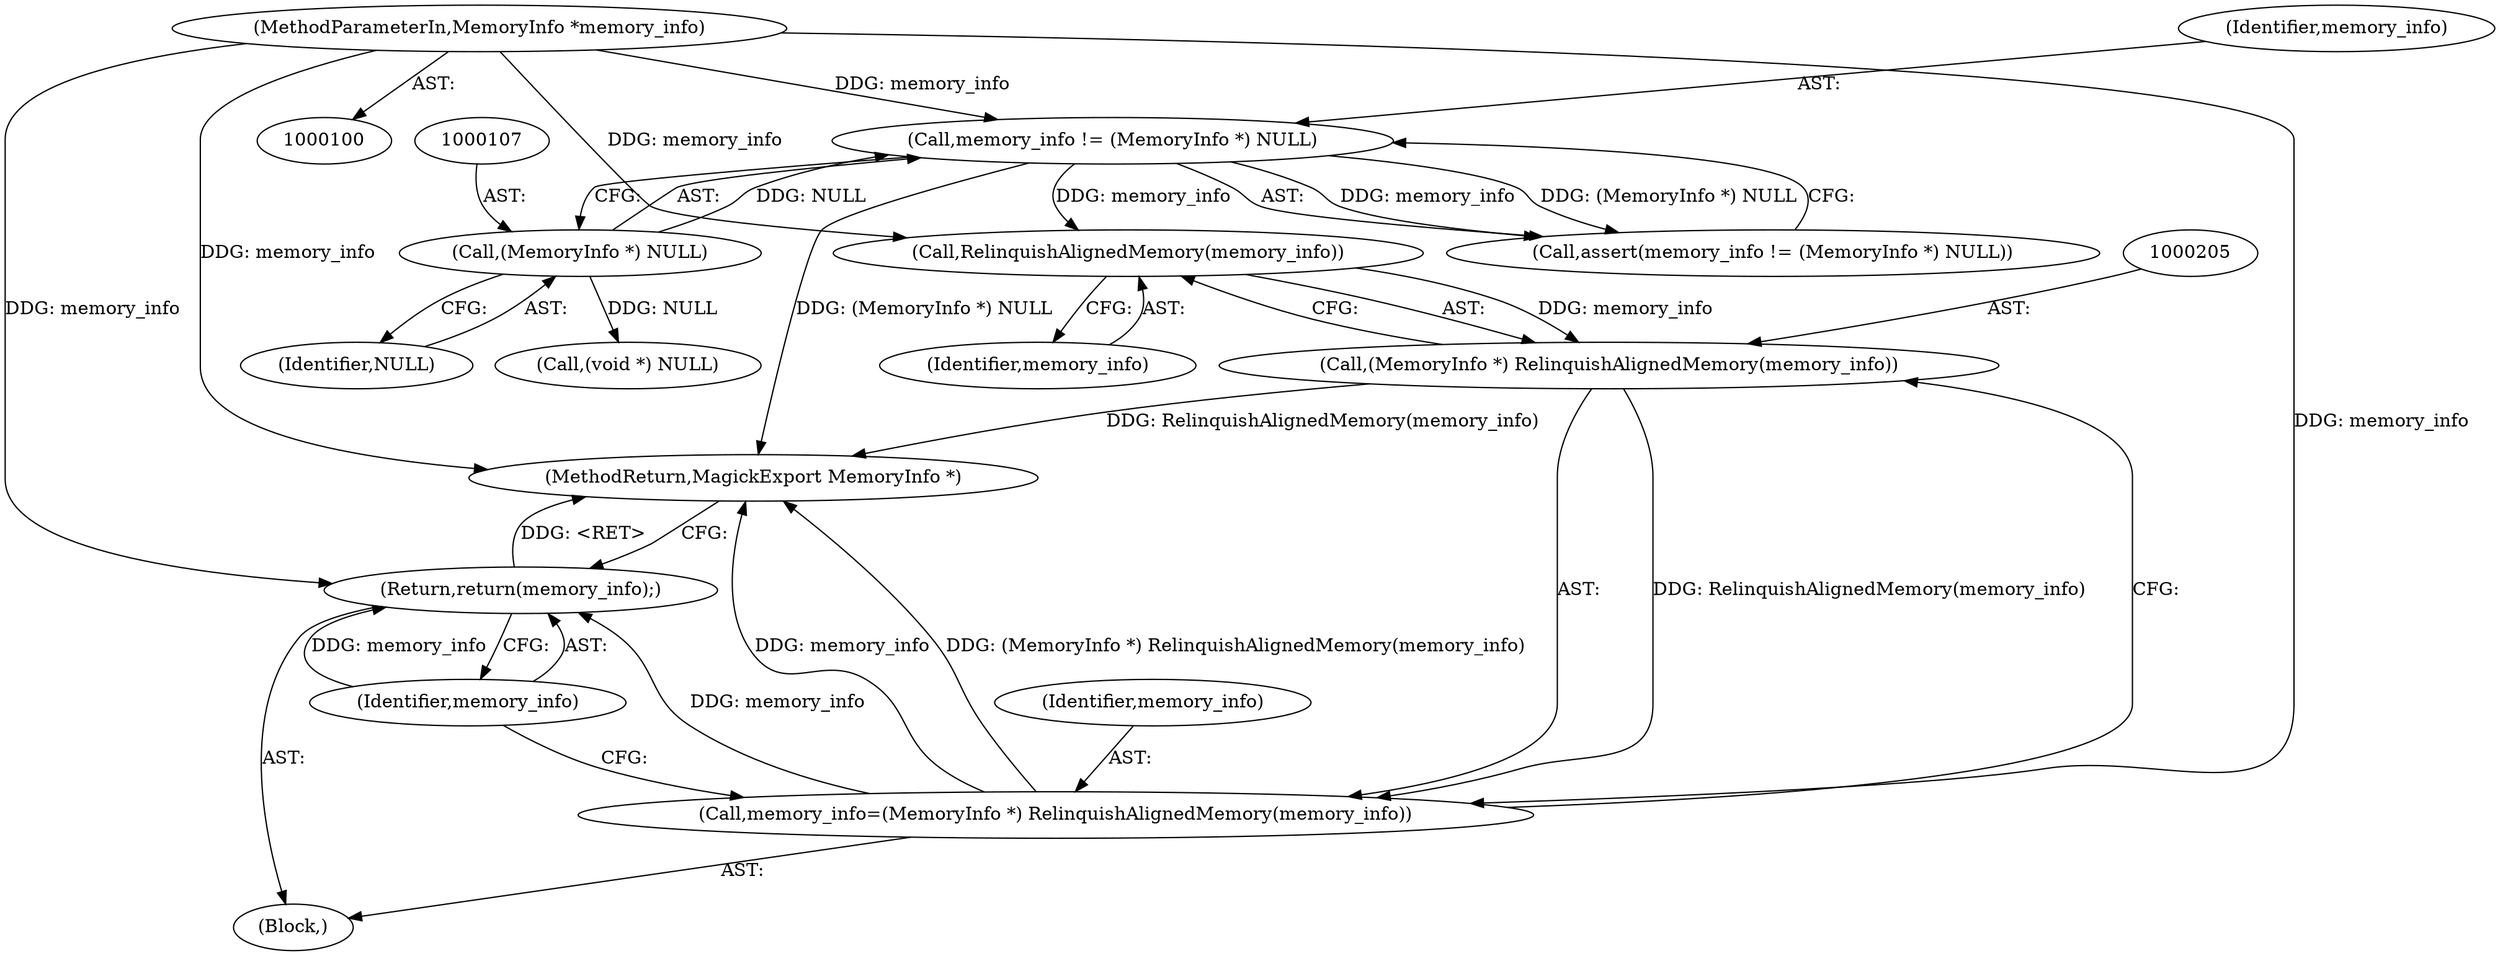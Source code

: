 digraph "0_ImageMagick_0f6fc2d5bf8f500820c3dbcf0d23ee14f2d9f734_0@pointer" {
"1000206" [label="(Call,RelinquishAlignedMemory(memory_info))"];
"1000104" [label="(Call,memory_info != (MemoryInfo *) NULL)"];
"1000101" [label="(MethodParameterIn,MemoryInfo *memory_info)"];
"1000106" [label="(Call,(MemoryInfo *) NULL)"];
"1000204" [label="(Call,(MemoryInfo *) RelinquishAlignedMemory(memory_info))"];
"1000202" [label="(Call,memory_info=(MemoryInfo *) RelinquishAlignedMemory(memory_info))"];
"1000208" [label="(Return,return(memory_info);)"];
"1000102" [label="(Block,)"];
"1000209" [label="(Identifier,memory_info)"];
"1000204" [label="(Call,(MemoryInfo *) RelinquishAlignedMemory(memory_info))"];
"1000207" [label="(Identifier,memory_info)"];
"1000203" [label="(Identifier,memory_info)"];
"1000208" [label="(Return,return(memory_info);)"];
"1000103" [label="(Call,assert(memory_info != (MemoryInfo *) NULL))"];
"1000106" [label="(Call,(MemoryInfo *) NULL)"];
"1000120" [label="(Call,(void *) NULL)"];
"1000105" [label="(Identifier,memory_info)"];
"1000101" [label="(MethodParameterIn,MemoryInfo *memory_info)"];
"1000202" [label="(Call,memory_info=(MemoryInfo *) RelinquishAlignedMemory(memory_info))"];
"1000104" [label="(Call,memory_info != (MemoryInfo *) NULL)"];
"1000206" [label="(Call,RelinquishAlignedMemory(memory_info))"];
"1000108" [label="(Identifier,NULL)"];
"1000210" [label="(MethodReturn,MagickExport MemoryInfo *)"];
"1000206" -> "1000204"  [label="AST: "];
"1000206" -> "1000207"  [label="CFG: "];
"1000207" -> "1000206"  [label="AST: "];
"1000204" -> "1000206"  [label="CFG: "];
"1000206" -> "1000204"  [label="DDG: memory_info"];
"1000104" -> "1000206"  [label="DDG: memory_info"];
"1000101" -> "1000206"  [label="DDG: memory_info"];
"1000104" -> "1000103"  [label="AST: "];
"1000104" -> "1000106"  [label="CFG: "];
"1000105" -> "1000104"  [label="AST: "];
"1000106" -> "1000104"  [label="AST: "];
"1000103" -> "1000104"  [label="CFG: "];
"1000104" -> "1000210"  [label="DDG: (MemoryInfo *) NULL"];
"1000104" -> "1000103"  [label="DDG: memory_info"];
"1000104" -> "1000103"  [label="DDG: (MemoryInfo *) NULL"];
"1000101" -> "1000104"  [label="DDG: memory_info"];
"1000106" -> "1000104"  [label="DDG: NULL"];
"1000101" -> "1000100"  [label="AST: "];
"1000101" -> "1000210"  [label="DDG: memory_info"];
"1000101" -> "1000202"  [label="DDG: memory_info"];
"1000101" -> "1000208"  [label="DDG: memory_info"];
"1000106" -> "1000108"  [label="CFG: "];
"1000107" -> "1000106"  [label="AST: "];
"1000108" -> "1000106"  [label="AST: "];
"1000106" -> "1000120"  [label="DDG: NULL"];
"1000204" -> "1000202"  [label="AST: "];
"1000205" -> "1000204"  [label="AST: "];
"1000202" -> "1000204"  [label="CFG: "];
"1000204" -> "1000210"  [label="DDG: RelinquishAlignedMemory(memory_info)"];
"1000204" -> "1000202"  [label="DDG: RelinquishAlignedMemory(memory_info)"];
"1000202" -> "1000102"  [label="AST: "];
"1000203" -> "1000202"  [label="AST: "];
"1000209" -> "1000202"  [label="CFG: "];
"1000202" -> "1000210"  [label="DDG: memory_info"];
"1000202" -> "1000210"  [label="DDG: (MemoryInfo *) RelinquishAlignedMemory(memory_info)"];
"1000202" -> "1000208"  [label="DDG: memory_info"];
"1000208" -> "1000102"  [label="AST: "];
"1000208" -> "1000209"  [label="CFG: "];
"1000209" -> "1000208"  [label="AST: "];
"1000210" -> "1000208"  [label="CFG: "];
"1000208" -> "1000210"  [label="DDG: <RET>"];
"1000209" -> "1000208"  [label="DDG: memory_info"];
}
